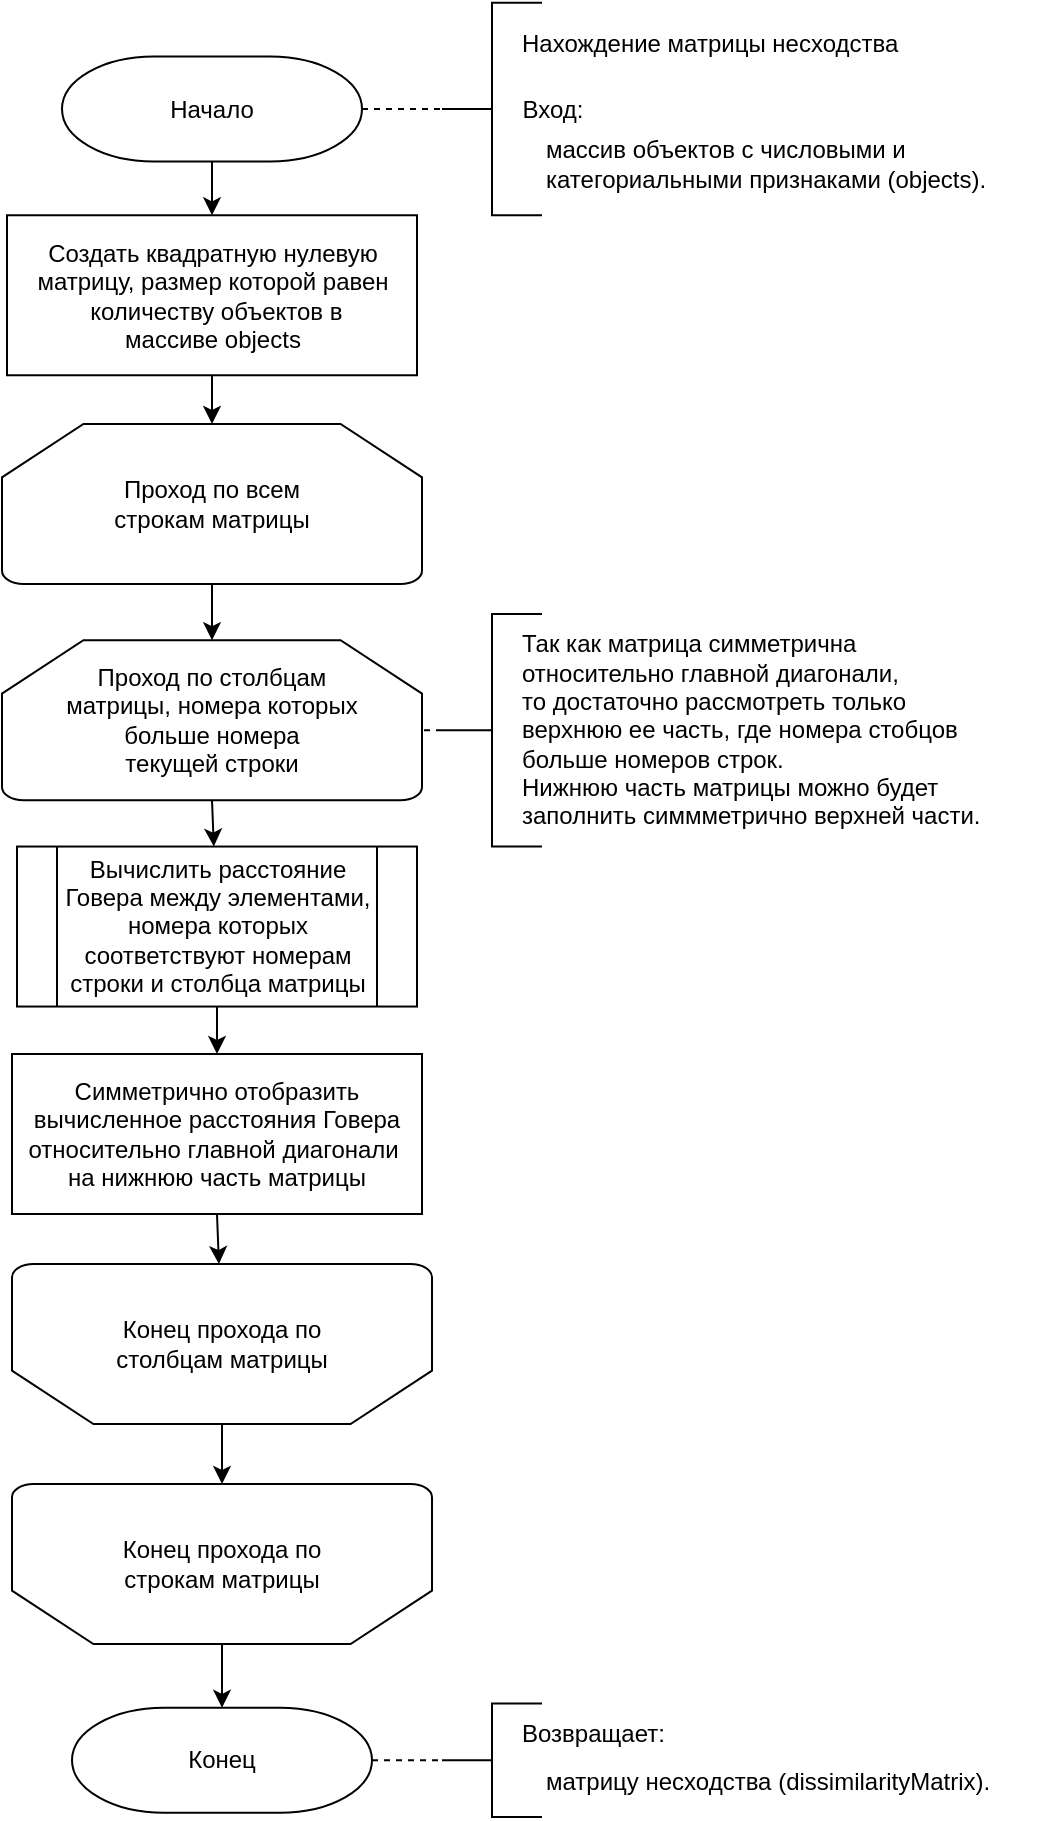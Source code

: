 <mxfile>
    <diagram id="bEjZOI6L52KrmQURZ8v4" name="Страница 1">
        <mxGraphModel dx="809" dy="647" grid="1" gridSize="10" guides="1" tooltips="1" connect="1" arrows="1" fold="1" page="1" pageScale="1" pageWidth="827" pageHeight="1169" math="0" shadow="0">
            <root>
                <mxCell id="0"/>
                <mxCell id="1" parent="0"/>
                <mxCell id="2" style="edgeStyle=none;html=1;entryX=0;entryY=0.5;entryDx=0;entryDy=0;entryPerimeter=0;fontSize=12;endArrow=none;endFill=0;dashed=1;exitX=1;exitY=0.5;exitDx=0;exitDy=0;exitPerimeter=0;" parent="1" source="3" target="4" edge="1">
                    <mxGeometry relative="1" as="geometry">
                        <mxPoint x="460" y="73" as="sourcePoint"/>
                    </mxGeometry>
                </mxCell>
                <mxCell id="15" style="edgeStyle=none;html=1;exitX=0.5;exitY=1;exitDx=0;exitDy=0;exitPerimeter=0;entryX=0.5;entryY=0;entryDx=0;entryDy=0;" parent="1" source="3" target="14" edge="1">
                    <mxGeometry relative="1" as="geometry"/>
                </mxCell>
                <mxCell id="3" value="Начало" style="strokeWidth=1;html=1;shape=mxgraph.flowchart.terminator;whiteSpace=wrap;strokeColor=default;gradientColor=none;" parent="1" vertex="1">
                    <mxGeometry x="280" y="46.25" width="150" height="52.5" as="geometry"/>
                </mxCell>
                <mxCell id="4" value="" style="strokeWidth=1;html=1;shape=mxgraph.flowchart.annotation_2;align=left;labelPosition=right;pointerEvents=1;strokeColor=default;fontSize=13;gradientColor=none;" parent="1" vertex="1">
                    <mxGeometry x="470" y="19.38" width="50" height="106.25" as="geometry"/>
                </mxCell>
                <mxCell id="5" value="&lt;span style=&quot;font-size: 12px;&quot;&gt;Нахождение матрицы несходства&lt;/span&gt;" style="text;html=1;align=left;verticalAlign=middle;resizable=0;points=[];autosize=1;strokeColor=none;fillColor=none;fontSize=13;strokeWidth=1;" parent="1" vertex="1">
                    <mxGeometry x="507.5" y="24.38" width="220" height="30" as="geometry"/>
                </mxCell>
                <mxCell id="6" value="Вход:" style="text;html=1;align=center;verticalAlign=middle;resizable=0;points=[];autosize=1;strokeColor=none;fillColor=none;fontSize=12;" parent="1" vertex="1">
                    <mxGeometry x="500" y="57.5" width="50" height="30" as="geometry"/>
                </mxCell>
                <mxCell id="7" value="массив объектов с числовыми и&lt;br&gt;категориальными признаками (objects)." style="text;html=1;align=left;verticalAlign=middle;resizable=0;points=[];autosize=1;strokeColor=none;fillColor=none;fontSize=12;" parent="1" vertex="1">
                    <mxGeometry x="520" y="80" width="250" height="40" as="geometry"/>
                </mxCell>
                <mxCell id="8" style="edgeStyle=none;html=1;exitX=0.5;exitY=0;exitDx=0;exitDy=0;exitPerimeter=0;entryX=0.5;entryY=0;entryDx=0;entryDy=0;entryPerimeter=0;" parent="1" source="31" target="9" edge="1">
                    <mxGeometry relative="1" as="geometry">
                        <mxPoint x="365.0" y="840.0" as="sourcePoint"/>
                        <mxPoint x="360" y="870" as="targetPoint"/>
                    </mxGeometry>
                </mxCell>
                <mxCell id="9" value="Конец" style="strokeWidth=1;html=1;shape=mxgraph.flowchart.terminator;whiteSpace=wrap;strokeColor=default;gradientColor=none;" parent="1" vertex="1">
                    <mxGeometry x="285" y="871.88" width="150" height="52.5" as="geometry"/>
                </mxCell>
                <mxCell id="10" style="edgeStyle=none;html=1;entryX=0;entryY=0.5;entryDx=0;entryDy=0;entryPerimeter=0;fontSize=12;endArrow=none;endFill=0;dashed=1;exitX=1;exitY=0.5;exitDx=0;exitDy=0;exitPerimeter=0;" parent="1" source="9" target="11" edge="1">
                    <mxGeometry relative="1" as="geometry">
                        <mxPoint x="445" y="896.25" as="sourcePoint"/>
                    </mxGeometry>
                </mxCell>
                <mxCell id="11" value="" style="strokeWidth=1;html=1;shape=mxgraph.flowchart.annotation_2;align=left;labelPosition=right;pointerEvents=1;strokeColor=default;fontSize=13;gradientColor=none;" parent="1" vertex="1">
                    <mxGeometry x="470" y="869.7" width="50" height="56.86" as="geometry"/>
                </mxCell>
                <mxCell id="12" value="Возвращает:" style="text;html=1;align=left;verticalAlign=middle;resizable=0;points=[];autosize=1;strokeColor=none;fillColor=none;fontSize=12;" parent="1" vertex="1">
                    <mxGeometry x="507.5" y="869.7" width="100" height="30" as="geometry"/>
                </mxCell>
                <mxCell id="13" value="матрицу несходства (&lt;span style=&quot;text-align: center;&quot;&gt;dissimilarityMatrix&lt;/span&gt;)." style="text;html=1;align=left;verticalAlign=middle;resizable=0;points=[];autosize=1;strokeColor=none;fillColor=none;fontSize=12;" parent="1" vertex="1">
                    <mxGeometry x="520" y="894.38" width="250" height="30" as="geometry"/>
                </mxCell>
                <mxCell id="32" style="edgeStyle=none;html=1;exitX=0.5;exitY=1;exitDx=0;exitDy=0;entryX=0.5;entryY=0;entryDx=0;entryDy=0;entryPerimeter=0;endArrow=classic;endFill=1;" parent="1" source="14" target="21" edge="1">
                    <mxGeometry relative="1" as="geometry"/>
                </mxCell>
                <mxCell id="14" value="Создать квадратную нулевую&lt;br&gt;матрицу, размер которой равен&lt;br&gt;&amp;nbsp;количеству объектов в&lt;br&gt;массиве&amp;nbsp;&lt;span style=&quot;text-align: left;&quot;&gt;objects&lt;/span&gt;" style="rounded=0;whiteSpace=wrap;html=1;strokeColor=default;strokeWidth=1;fontSize=12;gradientColor=none;" parent="1" vertex="1">
                    <mxGeometry x="252.5" y="125.63" width="205" height="80" as="geometry"/>
                </mxCell>
                <mxCell id="34" style="edgeStyle=none;html=1;exitX=0.5;exitY=1;exitDx=0;exitDy=0;exitPerimeter=0;endArrow=classic;endFill=1;" parent="1" source="17" target="23" edge="1">
                    <mxGeometry relative="1" as="geometry"/>
                </mxCell>
                <mxCell id="17" value="Проход по столбцам &lt;br&gt;матрицы, номера которых &lt;br&gt;больше номера&lt;br&gt;текущей строки" style="strokeWidth=1;html=1;shape=mxgraph.flowchart.loop_limit;whiteSpace=wrap;" parent="1" vertex="1">
                    <mxGeometry x="250" y="338.12" width="210" height="80" as="geometry"/>
                </mxCell>
                <mxCell id="36" style="edgeStyle=none;html=1;exitX=0.5;exitY=1;exitDx=0;exitDy=0;endArrow=classic;endFill=1;" parent="1" source="20" target="30" edge="1">
                    <mxGeometry relative="1" as="geometry"/>
                </mxCell>
                <mxCell id="20" value="Симметрично отобразить&lt;br&gt;вычисленное расстояния Говера&lt;br&gt;относительно главной диагонали&amp;nbsp;&lt;br&gt;на нижнюю часть матрицы" style="rounded=0;whiteSpace=wrap;html=1;strokeColor=default;strokeWidth=1;fontSize=12;gradientColor=none;" parent="1" vertex="1">
                    <mxGeometry x="255" y="545" width="205" height="80" as="geometry"/>
                </mxCell>
                <mxCell id="33" style="edgeStyle=none;html=1;exitX=0.5;exitY=1;exitDx=0;exitDy=0;exitPerimeter=0;endArrow=classic;endFill=1;" parent="1" source="21" target="17" edge="1">
                    <mxGeometry relative="1" as="geometry"/>
                </mxCell>
                <mxCell id="21" value="Проход по всем &lt;br&gt;строкам матрицы" style="strokeWidth=1;html=1;shape=mxgraph.flowchart.loop_limit;whiteSpace=wrap;" parent="1" vertex="1">
                    <mxGeometry x="250" y="230" width="210" height="80" as="geometry"/>
                </mxCell>
                <mxCell id="35" style="edgeStyle=none;html=1;exitX=0.5;exitY=1;exitDx=0;exitDy=0;entryX=0.5;entryY=0;entryDx=0;entryDy=0;endArrow=classic;endFill=1;" parent="1" source="23" target="20" edge="1">
                    <mxGeometry relative="1" as="geometry"/>
                </mxCell>
                <mxCell id="23" value="Вычислить расстояние&lt;br&gt;Говера между элементами, номера которых соответствуют номерам&lt;br&gt;строки и столбца матрицы" style="shape=process;whiteSpace=wrap;html=1;backgroundOutline=1;strokeColor=default;strokeWidth=1;fontSize=12;gradientColor=none;" parent="1" vertex="1">
                    <mxGeometry x="257.5" y="441.27" width="200" height="80" as="geometry"/>
                </mxCell>
                <mxCell id="28" style="edgeStyle=none;html=1;exitX=0;exitY=0.5;exitDx=0;exitDy=0;exitPerimeter=0;endArrow=none;endFill=0;dashed=1;entryX=0.999;entryY=0.562;entryDx=0;entryDy=0;entryPerimeter=0;" parent="1" source="24" target="17" edge="1">
                    <mxGeometry relative="1" as="geometry">
                        <mxPoint x="460" y="383" as="targetPoint"/>
                    </mxGeometry>
                </mxCell>
                <mxCell id="24" value="" style="strokeWidth=1;html=1;shape=mxgraph.flowchart.annotation_2;align=left;labelPosition=right;pointerEvents=1;strokeColor=default;fontSize=13;gradientColor=none;" parent="1" vertex="1">
                    <mxGeometry x="470" y="325.02" width="50" height="116.25" as="geometry"/>
                </mxCell>
                <mxCell id="29" value="Так как матрица симметрична&lt;br&gt;относительно главной диагонали,&lt;br&gt;то достаточно рассмотреть только &lt;br&gt;верхнюю ее часть, где номера стобцов &lt;br&gt;больше номеров строк.&amp;nbsp;&lt;br&gt;Нижнюю часть матрицы можно будет &lt;br&gt;заполнить симмметрично верхней части." style="text;html=1;align=left;verticalAlign=middle;resizable=0;points=[];autosize=1;strokeColor=none;fillColor=none;" parent="1" vertex="1">
                    <mxGeometry x="507.5" y="328.14" width="260" height="110" as="geometry"/>
                </mxCell>
                <mxCell id="37" style="edgeStyle=none;html=1;exitX=0.5;exitY=0;exitDx=0;exitDy=0;exitPerimeter=0;entryX=0.5;entryY=1;entryDx=0;entryDy=0;entryPerimeter=0;endArrow=classic;endFill=1;" parent="1" source="30" target="31" edge="1">
                    <mxGeometry relative="1" as="geometry"/>
                </mxCell>
                <mxCell id="30" value="Конец прохода по &lt;br&gt;столбцам матрицы" style="strokeWidth=1;html=1;shape=mxgraph.flowchart.loop_limit;whiteSpace=wrap;direction=west;" parent="1" vertex="1">
                    <mxGeometry x="255" y="650" width="210" height="80" as="geometry"/>
                </mxCell>
                <mxCell id="31" value="Конец прохода по&lt;br&gt;строкам матрицы" style="strokeWidth=1;html=1;shape=mxgraph.flowchart.loop_limit;whiteSpace=wrap;direction=west;" parent="1" vertex="1">
                    <mxGeometry x="255" y="760" width="210" height="80" as="geometry"/>
                </mxCell>
            </root>
        </mxGraphModel>
    </diagram>
</mxfile>